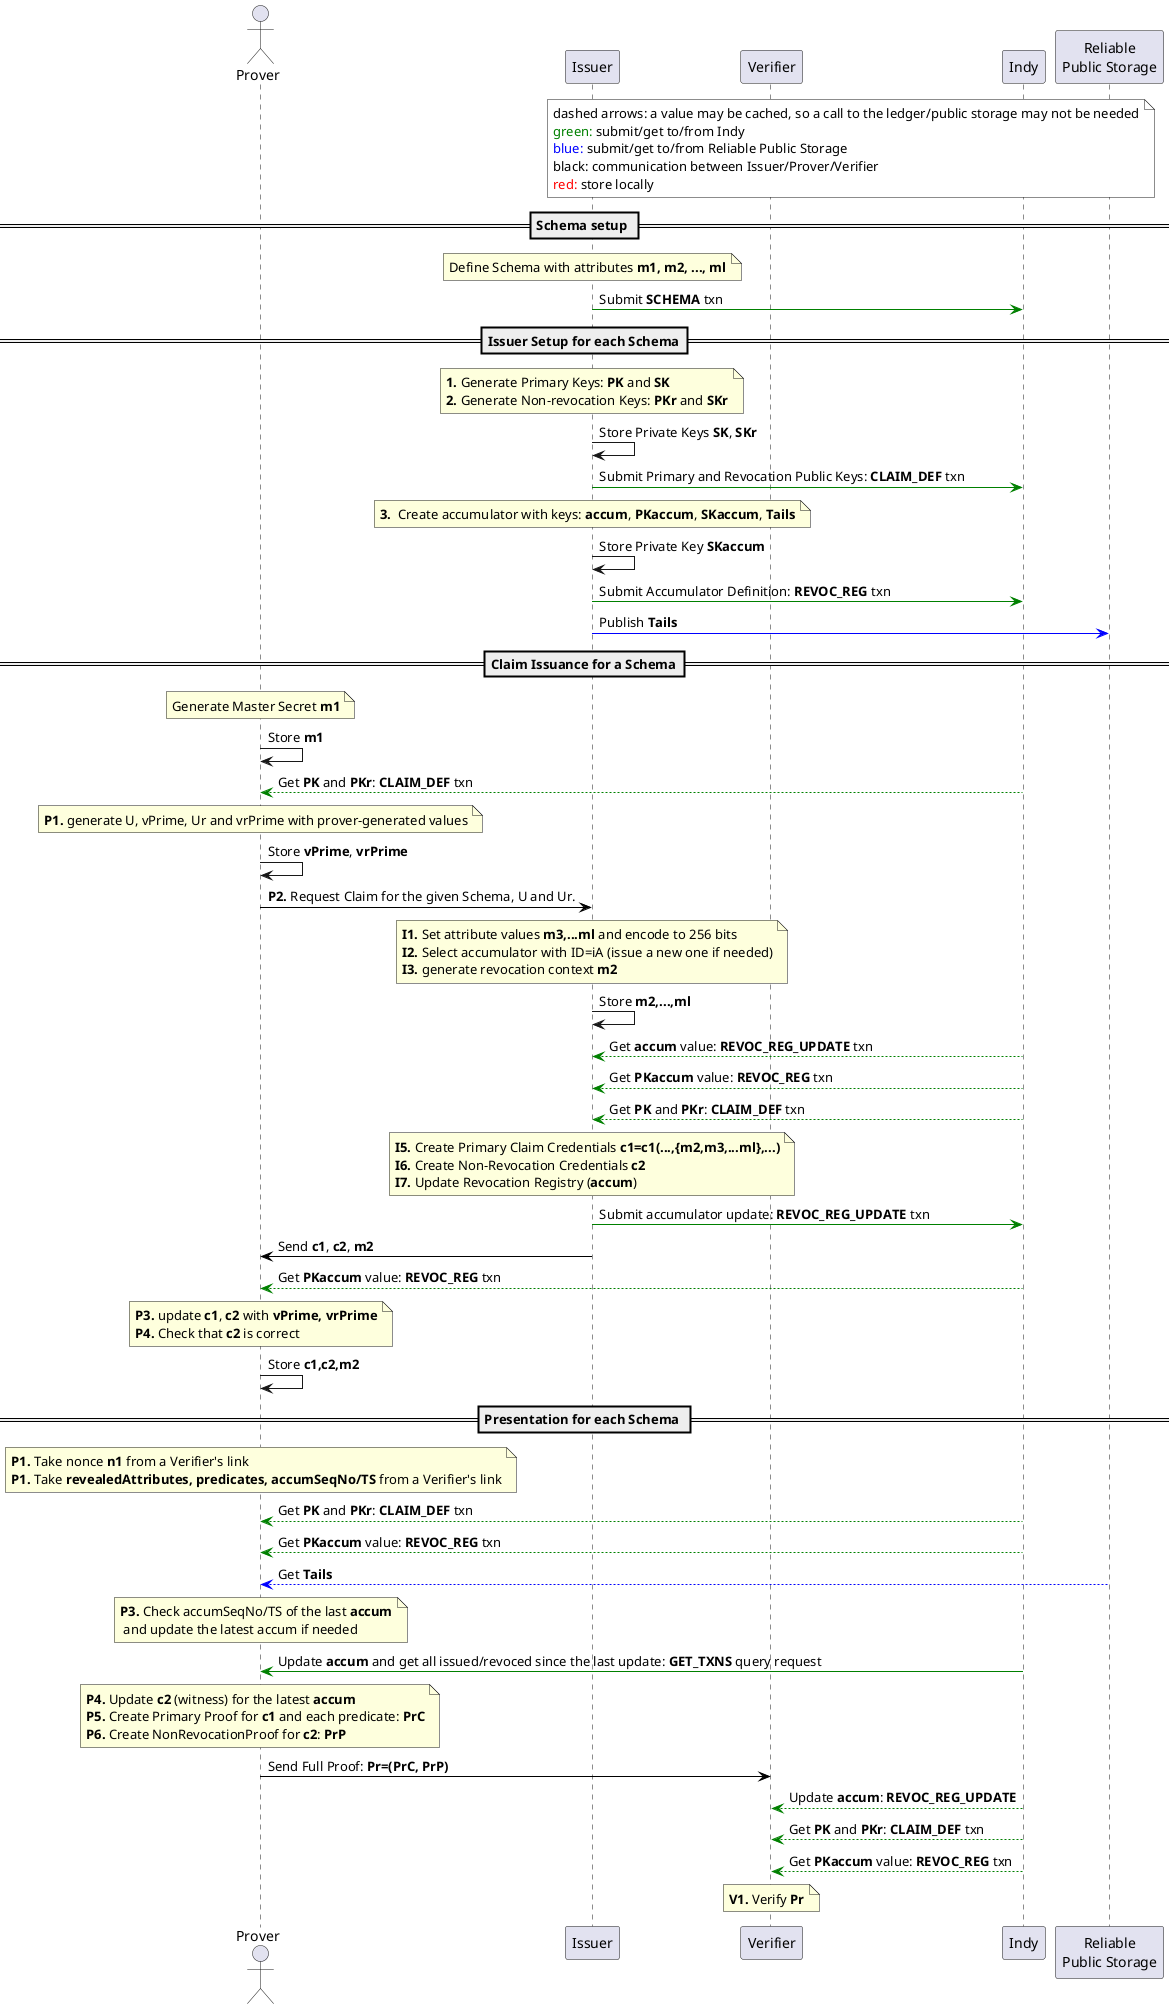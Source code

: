 @startuml
actor Prover as P
participant "Issuer" as I
participant "Verifier" as V
participant "Indy" as N
participant "Reliable\nPublic Storage" as D

note over I, D #white
    dashed arrows: a value may be cached, so a call to the ledger/public storage may not be needed
    <font color=green>green:</font> submit/get to/from Indy
    <font color=blue>blue:</font> submit/get to/from Reliable Public Storage
    black: communication between Issuer/Prover/Verifier
    <font color=red>red:</font> store locally
endnote

== Schema setup ==

note over I: Define Schema with attributes **m1, m2, ..., ml**

I -[#green]> N: Submit **SCHEMA** txn

== Issuer Setup for each Schema==

note over I: **1.** Generate Primary Keys: **PK** and **SK**\n**2.** Generate Non-revocation Keys: **PKr** and **SKr**

I -> I: Store Private Keys **SK**, **SKr**

I -[#green]> N: Submit Primary and Revocation Public Keys: **CLAIM_DEF** txn


note over I:**3.**  Create accumulator with keys: **accum**, **PKaccum**, **SKaccum**, **Tails**

I -> I: Store Private Key **SKaccum**

I -[#green]> N: Submit Accumulator Definition: **REVOC_REG** txn

I -[#blue]> D: Publish **Tails**


== Claim Issuance for a Schema==


note over P: Generate Master Secret **m1**

P -> P: Store **m1**

N -[#green]-> P: Get **PK** and **PKr**: **CLAIM_DEF** txn

note over P: **P1.** generate U, vPrime, Ur and vrPrime with prover-generated values

P -> P: Store **vPrime**, **vrPrime**

P -[#black]> I: **P2.** Request Claim for the given Schema, U and Ur.

note over I
    **I1.** Set attribute values **m3,...ml** and encode to 256 bits
    **I2.** Select accumulator with ID=iA (issue a new one if needed)
    **I3.** generate revocation context **m2**
end note

I -> I: Store **m2,...,ml**

N -[#green]-> I: Get **accum** value: **REVOC_REG_UPDATE** txn

N -[#green]-> I: Get **PKaccum** value: **REVOC_REG** txn

N -[#green]-> I: Get **PK** and **PKr**: **CLAIM_DEF** txn


note over I
    **I5.** Create Primary Claim Credentials **c1=c1(...,{m2,m3,...ml},...)**
    **I6.** Create Non-Revocation Credentials **c2**
    **I7.** Update Revocation Registry (**accum**)
end note

I -[#green]> N: Submit accumulator update: **REVOC_REG_UPDATE** txn

I -[#black]> P: Send **c1**, **c2**, **m2**

N -[#green]-> P: Get **PKaccum** value: **REVOC_REG** txn

note over P
    **P3.** update **c1**, **c2** with **vPrime, vrPrime**
    **P4.** Check that **c2** is correct
end note

P -> P: Store **c1,c2,m2**


== Presentation for each Schema ==

note over P
    **P1.** Take nonce **n1** from a Verifier's link
    **P1.** Take **revealedAttributes, predicates, accumSeqNo/TS** from a Verifier's link
end note

N -[#green]-> P: Get **PK** and **PKr**: **CLAIM_DEF** txn

N -[#green]-> P: Get **PKaccum** value: **REVOC_REG** txn

D -[#blue]-> P: Get **Tails**

note over P: **P3.** Check accumSeqNo/TS of the last **accum**\n and update the latest accum if needed

N -[#green]> P: Update **accum** and get all issued/revoced since the last update: **GET_TXNS** query request

note over P
    **P4.** Update **c2** (witness) for the latest **accum**
    **P5.** Create Primary Proof for **c1** and each predicate: **PrC**
    **P6.** Create NonRevocationProof for **c2**: **PrP**
end note

P -[#black]> V: Send Full Proof: **Pr=(PrC, PrP)**

N -[#green]-> V: Update **accum**: **REVOC_REG_UPDATE**

N -[#green]-> V: Get **PK** and **PKr**: **CLAIM_DEF** txn

N -[#green]-> V: Get **PKaccum** value: **REVOC_REG** txn

note over V: **V1.** Verify **Pr**



@enduml
